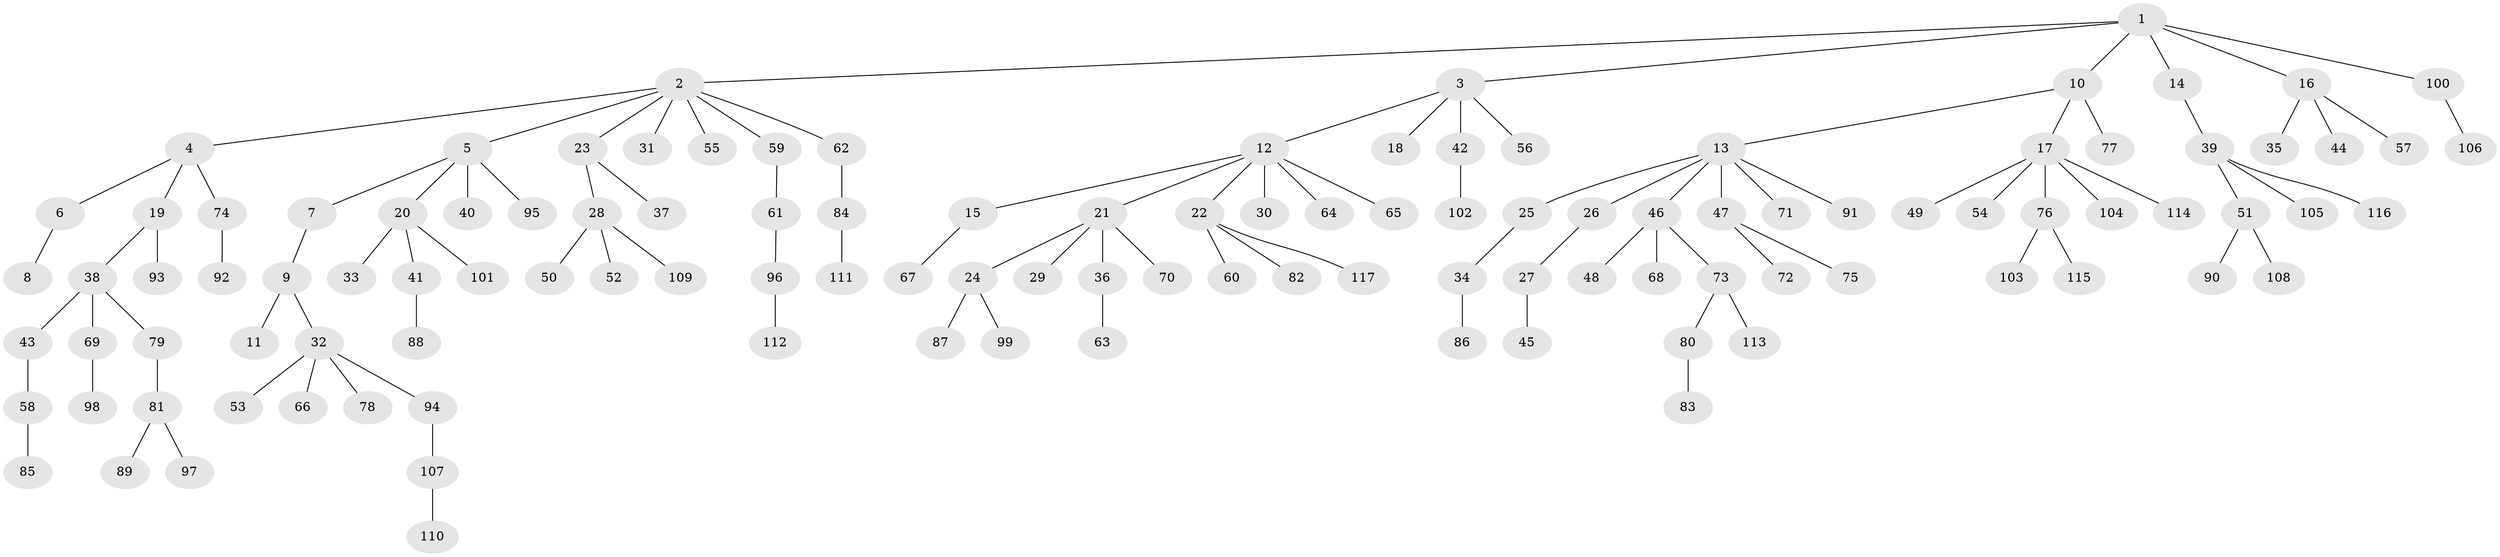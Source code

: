 // coarse degree distribution, {6: 0.024096385542168676, 8: 0.024096385542168676, 4: 0.024096385542168676, 5: 0.03614457831325301, 1: 0.6385542168674698, 10: 0.012048192771084338, 7: 0.012048192771084338, 3: 0.060240963855421686, 2: 0.1686746987951807}
// Generated by graph-tools (version 1.1) at 2025/42/03/06/25 10:42:05]
// undirected, 117 vertices, 116 edges
graph export_dot {
graph [start="1"]
  node [color=gray90,style=filled];
  1;
  2;
  3;
  4;
  5;
  6;
  7;
  8;
  9;
  10;
  11;
  12;
  13;
  14;
  15;
  16;
  17;
  18;
  19;
  20;
  21;
  22;
  23;
  24;
  25;
  26;
  27;
  28;
  29;
  30;
  31;
  32;
  33;
  34;
  35;
  36;
  37;
  38;
  39;
  40;
  41;
  42;
  43;
  44;
  45;
  46;
  47;
  48;
  49;
  50;
  51;
  52;
  53;
  54;
  55;
  56;
  57;
  58;
  59;
  60;
  61;
  62;
  63;
  64;
  65;
  66;
  67;
  68;
  69;
  70;
  71;
  72;
  73;
  74;
  75;
  76;
  77;
  78;
  79;
  80;
  81;
  82;
  83;
  84;
  85;
  86;
  87;
  88;
  89;
  90;
  91;
  92;
  93;
  94;
  95;
  96;
  97;
  98;
  99;
  100;
  101;
  102;
  103;
  104;
  105;
  106;
  107;
  108;
  109;
  110;
  111;
  112;
  113;
  114;
  115;
  116;
  117;
  1 -- 2;
  1 -- 3;
  1 -- 10;
  1 -- 14;
  1 -- 16;
  1 -- 100;
  2 -- 4;
  2 -- 5;
  2 -- 23;
  2 -- 31;
  2 -- 55;
  2 -- 59;
  2 -- 62;
  3 -- 12;
  3 -- 18;
  3 -- 42;
  3 -- 56;
  4 -- 6;
  4 -- 19;
  4 -- 74;
  5 -- 7;
  5 -- 20;
  5 -- 40;
  5 -- 95;
  6 -- 8;
  7 -- 9;
  9 -- 11;
  9 -- 32;
  10 -- 13;
  10 -- 17;
  10 -- 77;
  12 -- 15;
  12 -- 21;
  12 -- 22;
  12 -- 30;
  12 -- 64;
  12 -- 65;
  13 -- 25;
  13 -- 26;
  13 -- 46;
  13 -- 47;
  13 -- 71;
  13 -- 91;
  14 -- 39;
  15 -- 67;
  16 -- 35;
  16 -- 44;
  16 -- 57;
  17 -- 49;
  17 -- 54;
  17 -- 76;
  17 -- 104;
  17 -- 114;
  19 -- 38;
  19 -- 93;
  20 -- 33;
  20 -- 41;
  20 -- 101;
  21 -- 24;
  21 -- 29;
  21 -- 36;
  21 -- 70;
  22 -- 60;
  22 -- 82;
  22 -- 117;
  23 -- 28;
  23 -- 37;
  24 -- 87;
  24 -- 99;
  25 -- 34;
  26 -- 27;
  27 -- 45;
  28 -- 50;
  28 -- 52;
  28 -- 109;
  32 -- 53;
  32 -- 66;
  32 -- 78;
  32 -- 94;
  34 -- 86;
  36 -- 63;
  38 -- 43;
  38 -- 69;
  38 -- 79;
  39 -- 51;
  39 -- 105;
  39 -- 116;
  41 -- 88;
  42 -- 102;
  43 -- 58;
  46 -- 48;
  46 -- 68;
  46 -- 73;
  47 -- 72;
  47 -- 75;
  51 -- 90;
  51 -- 108;
  58 -- 85;
  59 -- 61;
  61 -- 96;
  62 -- 84;
  69 -- 98;
  73 -- 80;
  73 -- 113;
  74 -- 92;
  76 -- 103;
  76 -- 115;
  79 -- 81;
  80 -- 83;
  81 -- 89;
  81 -- 97;
  84 -- 111;
  94 -- 107;
  96 -- 112;
  100 -- 106;
  107 -- 110;
}
